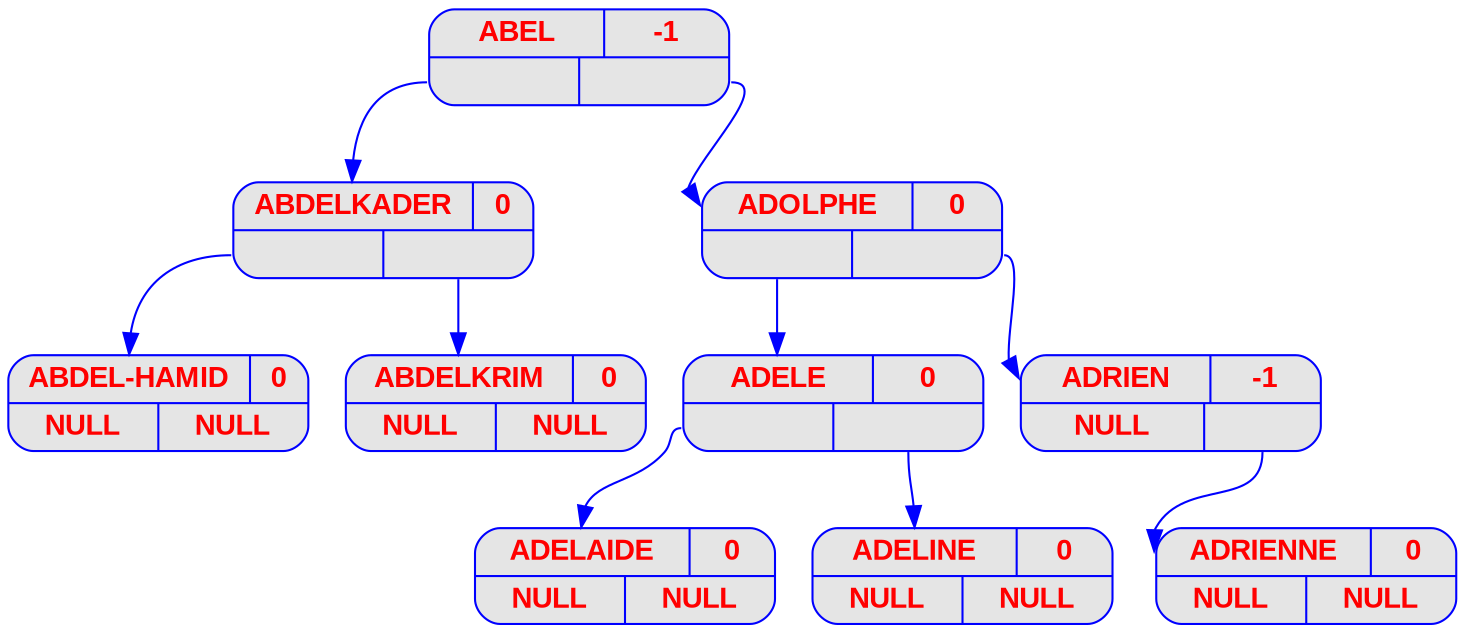 digraph displayAVL {
	node [
		fontname  = "Arial bold" 
		fontsize  = "14"
		fontcolor = "red"
		style     = "rounded, filled"
		shape     = "record"
		fillcolor = "grey90"
		color     = "blue"
		width     = "2"
	]

	edge [
		color     = "blue"
	]

	"ABEL" [label = "{{<nom> ABEL | <bal> -1 } | { <g> | <d>}}"];
	"ABEL":g -> "ABDELKADER":nom;
	"ABDELKADER" [label = "{{<nom> ABDELKADER | <bal> 0 } | { <g> | <d>}}"];
	"ABDELKADER":g -> "ABDEL-HAMID":nom;
	"ABDEL-HAMID" [label = "{{<nom> ABDEL-HAMID | <bal> 0 } | { <g> | <d>}}"];
	"ABDEL-HAMID" [label = "{{<nom> ABDEL-HAMID | <bal> 0 }| { <g> NULL | <d> NULL}}"];
	"ABDELKADER":d -> "ABDELKRIM":nom;
	"ABDELKRIM" [label = "{{<nom> ABDELKRIM | <bal> 0 } | { <g> | <d>}}"];
	"ABDELKRIM" [label = "{{<nom> ABDELKRIM | <bal> 0 }| { <g> NULL | <d> NULL}}"];
	"ABEL":d -> "ADOLPHE":nom;
	"ADOLPHE" [label = "{{<nom> ADOLPHE | <bal> 0 } | { <g> | <d>}}"];
	"ADOLPHE":g -> "ADELE":nom;
	"ADELE" [label = "{{<nom> ADELE | <bal> 0 } | { <g> | <d>}}"];
	"ADELE":g -> "ADELAIDE":nom;
	"ADELAIDE" [label = "{{<nom> ADELAIDE | <bal> 0 } | { <g> | <d>}}"];
	"ADELAIDE" [label = "{{<nom> ADELAIDE | <bal> 0 }| { <g> NULL | <d> NULL}}"];
	"ADELE":d -> "ADELINE":nom;
	"ADELINE" [label = "{{<nom> ADELINE | <bal> 0 } | { <g> | <d>}}"];
	"ADELINE" [label = "{{<nom> ADELINE | <bal> 0 }| { <g> NULL | <d> NULL}}"];
	"ADOLPHE":d -> "ADRIEN":nom;
	"ADRIEN" [label = "{{<nom> ADRIEN | <bal> -1 } | { <g> | <d>}}"];
	"ADRIEN" [label = "{{<nom> ADRIEN | <bal> -1 }| { <g> NULL | <d> }}"];
	"ADRIEN":d -> "ADRIENNE":nom;
	"ADRIENNE" [label = "{{<nom> ADRIENNE | <bal> 0 } | { <g> | <d>}}"];
	"ADRIENNE" [label = "{{<nom> ADRIENNE | <bal> 0 }| { <g> NULL | <d> NULL}}"];
}
